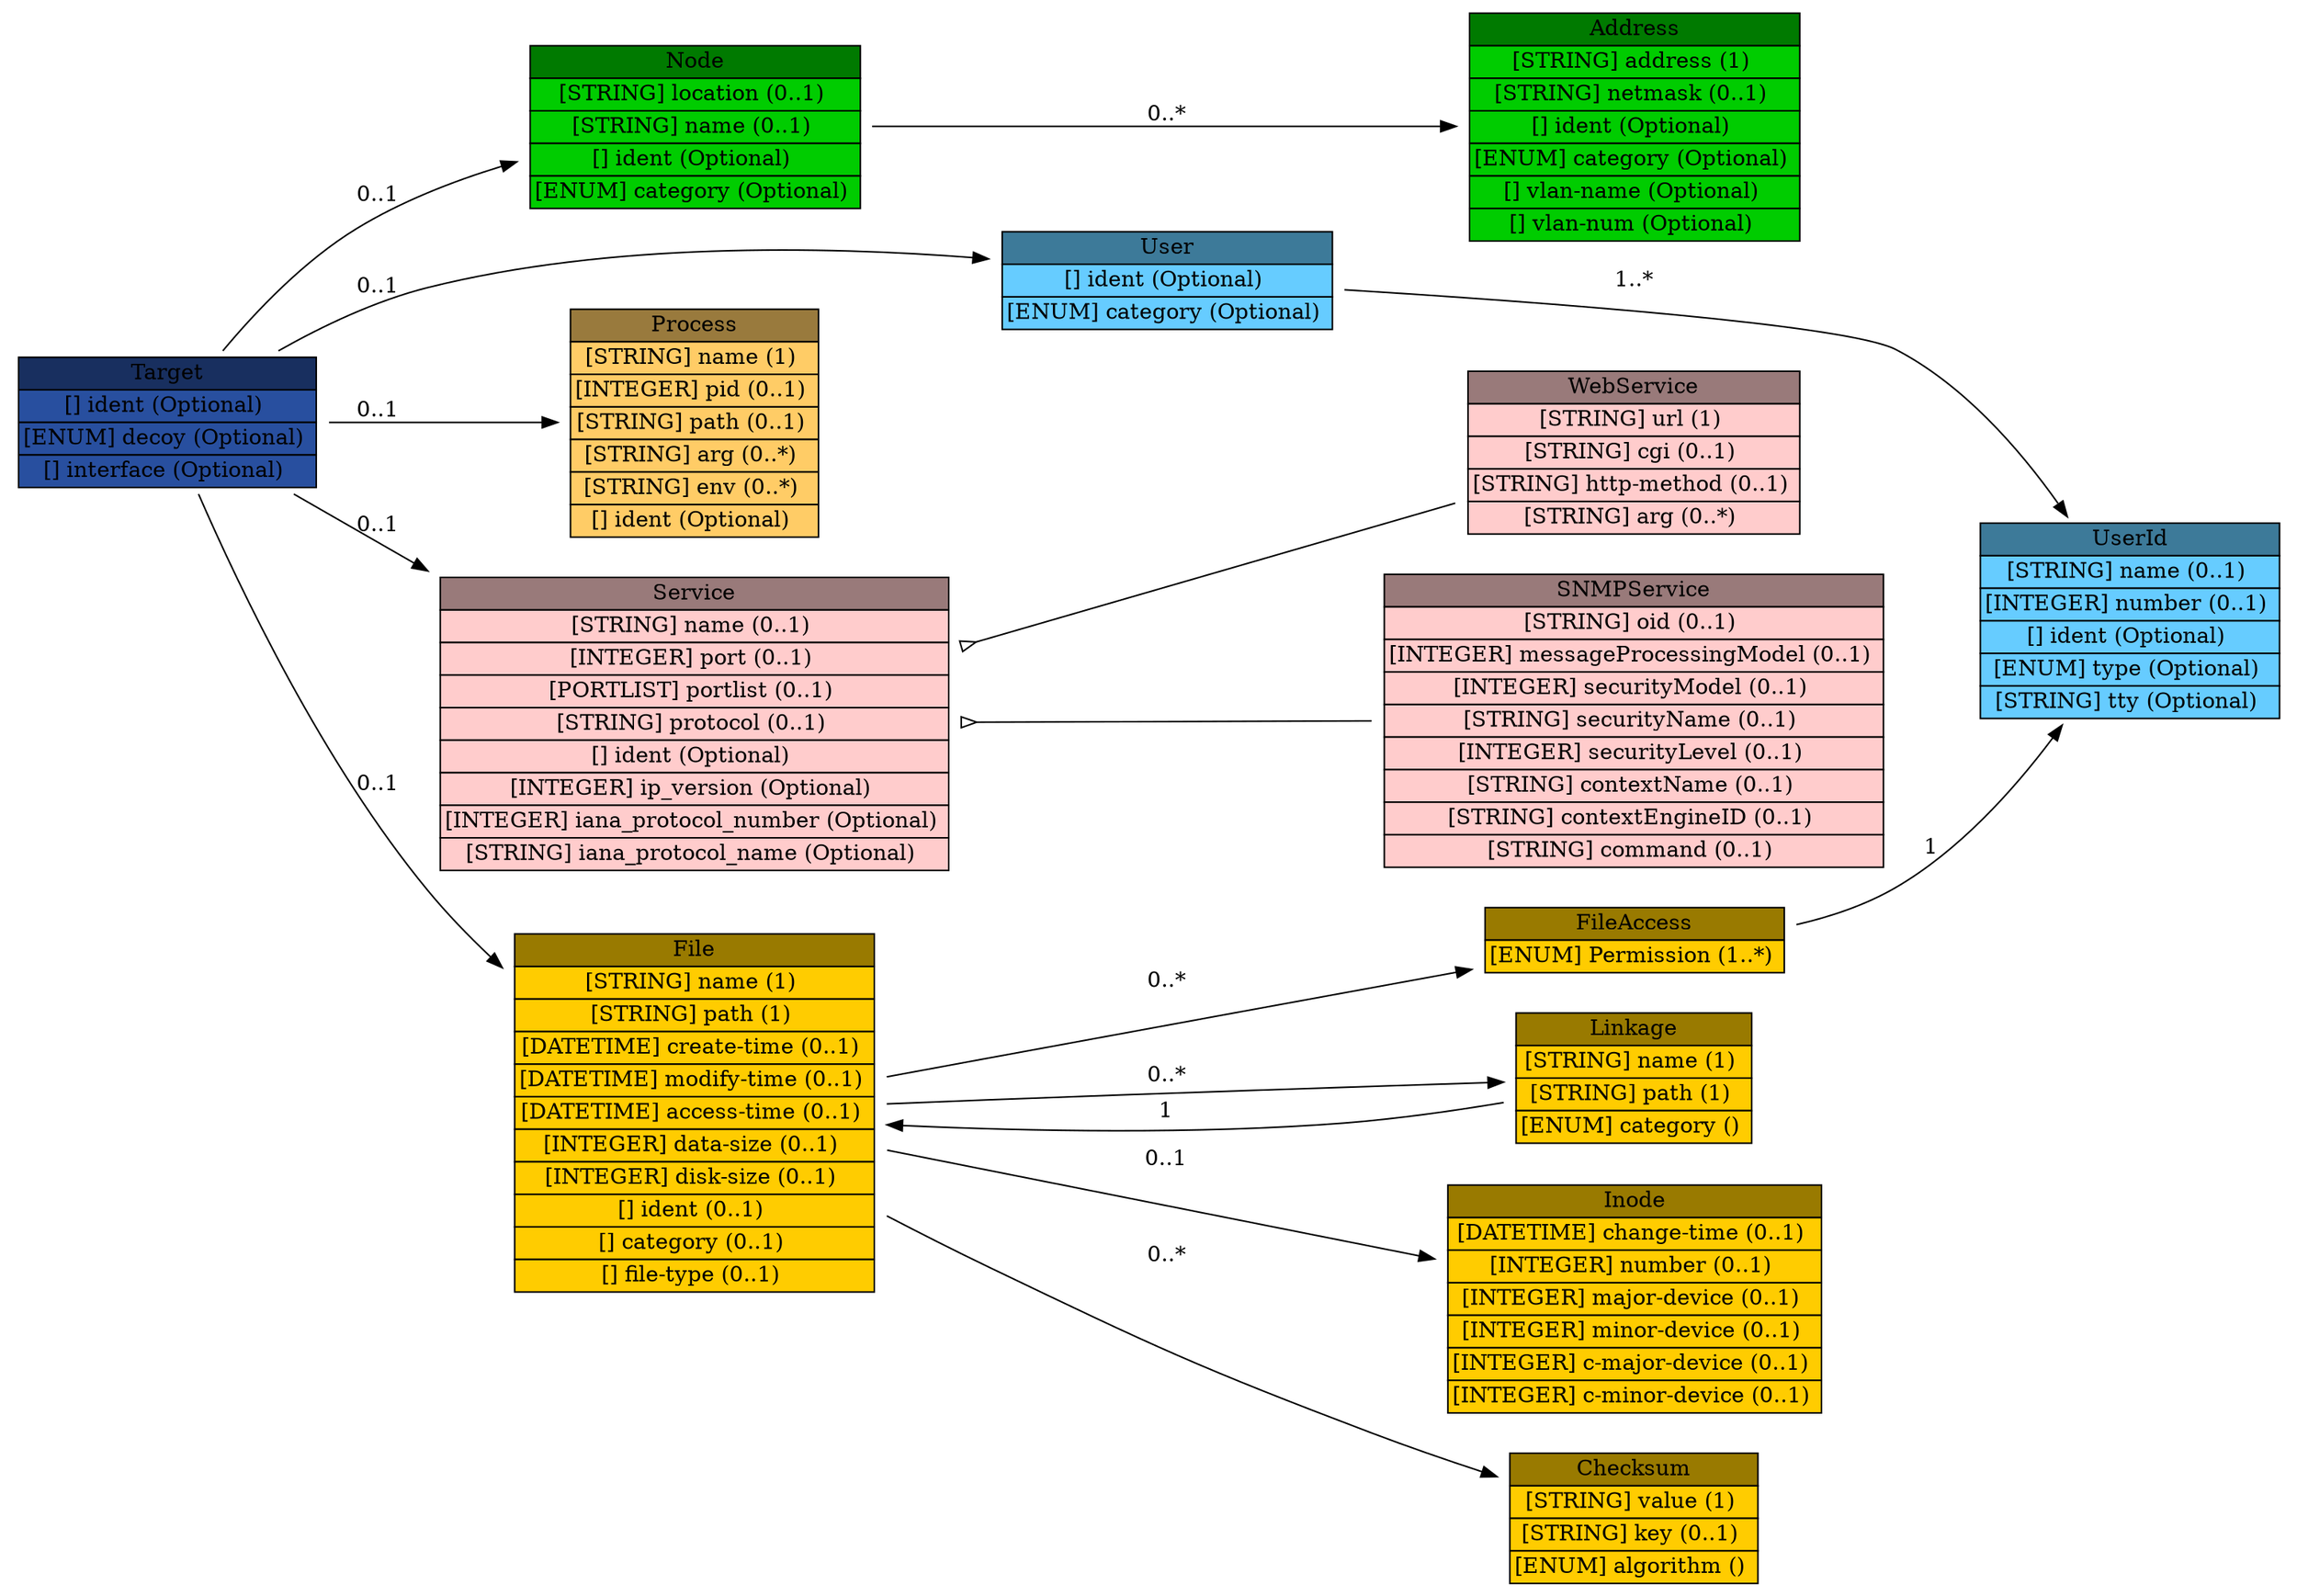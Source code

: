 digraph Target {
	graph [rankdir=LR];
	node [label="\N"];
	graph [bb="0,0,1422,980"];
	Target [label=<<table BORDER="0" CELLBORDER="1" CELLSPACING="0"> <tr > <td BGCOLOR="#182f5f" HREF="#" TITLE="The Target class contains information about the possible target(s) of the event(s) that generated an alert. An event may have more than one target (e.g., in the case of a port sweep). ">Target</td> </tr>" %<tr><td BGCOLOR="#284F9F" HREF="#" TITLE="A unique identifier for this target, see Section 3.2.9.">[] ident (Optional) </td></tr>%<tr><td BGCOLOR="#284F9F" HREF="#" TITLE="An indication of whether the target is, as far as the analyzer can determine, a decoy.  The permitted values for this attribute are shown below.  The default value is &quot;unknown&quot;.  (See also Section 10.)">[ENUM] decoy (Optional) </td></tr>%<tr><td BGCOLOR="#284F9F" HREF="#" TITLE="May be used by a network-based analyzer with multiple interfaces to indicate which interface this target was seen on.">[] interface (Optional) </td></tr>%</table>>, shape=plaintext, pos="99,722", width="2.75", height="1.2361"];
	"Node" [label=<<table BORDER="0" CELLBORDER="1" CELLSPACING="0"> <tr > <td BGCOLOR="#007a00" HREF="#" TITLE="The Node class is used to identify hosts and other network devices (routers, switches, etc.). ">Node</td> </tr>" %<tr><td BGCOLOR="#00CC00" HREF="#" TITLE="The location of the equipment.">[STRING] location (0..1) </td></tr>%<tr><td BGCOLOR="#00CC00" HREF="#" TITLE="The name of the equipment.  This information MUST be provided if no Address information is given.">[STRING] name (0..1) </td></tr>%<tr><td BGCOLOR="#00CC00" HREF="#" TITLE="A unique identifier for the node; see Section 3.2.9.">[] ident (Optional) </td></tr>%<tr><td BGCOLOR="#00CC00" HREF="#" TITLE="The &quot;domain&quot; from which the name information was obtained, if relevant.  The permitted values for this attribute are shown in the table below.  The default value is &quot;unknown&quot;. (See also Section 10 for extensions to the table.)">[ENUM] category (Optional) </td></tr>%</table>>, shape=plaintext, pos="429,906", width="3.0278", height="1.5139"];
	Address [label=<<table BORDER="0" CELLBORDER="1" CELLSPACING="0"> <tr > <td BGCOLOR="#007a00" HREF="#" TITLE="The Address class is used to represent network, hardware, and application addresses. ">Address</td> </tr>" %<tr><td BGCOLOR="#00CC00" HREF="#" TITLE="The address information.  The format of this data is governed by the category attribute.">[STRING] address (1) </td></tr>%<tr><td BGCOLOR="#00CC00" HREF="#" TITLE="The network mask for the address, if appropriate.">[STRING] netmask (0..1) </td></tr>%<tr><td BGCOLOR="#00CC00" HREF="#" TITLE="A unique identifier for the address; see Section 3.2.9.">[] ident (Optional) </td></tr>%<tr><td BGCOLOR="#00CC00" HREF="#" TITLE="The type of address represented.  The permitted values for this attribute are shown below.  The default value is &quot;unknown&quot;.  (See also Section 10.)">[ENUM] category (Optional) </td></tr>%<tr><td BGCOLOR="#00CC00" HREF="#" TITLE="The name of the Virtual LAN to which the address belongs.">[] vlan-name (Optional) </td></tr>%<tr><td BGCOLOR="#00CC00" HREF="#" TITLE="The number of the Virtual LAN to which the address belongs.">[] vlan-num (Optional) </td></tr>%</table>>, shape=plaintext, pos="1013,906", width="3.0278", height="2.0694"];
	User [label=<<table BORDER="0" CELLBORDER="1" CELLSPACING="0"> <tr > <td BGCOLOR="#3d7a99" HREF="#" TITLE="The User class is used to describe users. It is primarily used as a &quot;container&quot; class for the UserId aggregate class, as shown in Figure 16. ">User</td> </tr>" %<tr><td BGCOLOR="#66CCFF" HREF="#" TITLE="A unique identifier for the user; see Section 3.2.9.">[] ident (Optional) </td></tr>%<tr><td BGCOLOR="#66CCFF" HREF="#" TITLE="The type of user represented.  The permitted values for this attribute are shown below.  The default value is &quot;unknown&quot;. (See also Section 10.)">[ENUM] category (Optional) </td></tr>%</table>>, shape=plaintext, pos="724,809", width="3.0278", height="0.95833"];
	UserId [label=<<table BORDER="0" CELLBORDER="1" CELLSPACING="0"> <tr > <td BGCOLOR="#3d7a99" HREF="#" TITLE="The UserId class provides specific information about a user. More than one UserId can be used within the User class to indicate attempts to transition from one user to another, or to provide complete information about a user&#39;s (or process&#39;) privileges. ">UserId</td> </tr>" %<tr><td BGCOLOR="#66CCFF" HREF="#" TITLE="A user or group name.">[STRING] name (0..1) </td></tr>%<tr><td BGCOLOR="#66CCFF" HREF="#" TITLE="A user or group number.">[INTEGER] number (0..1) </td></tr>%<tr><td BGCOLOR="#66CCFF" HREF="#" TITLE="A unique identifier for the user id, see Section 3.2.9.">[] ident (Optional) </td></tr>%<tr><td BGCOLOR="#66CCFF" HREF="#" TITLE="The type of user information represented.  The permitted values for this attribute are shown below.  The default value is &quot;original-user&quot;.  (See also Section 10.)">[ENUM] type (Optional) </td></tr>%<tr><td BGCOLOR="#66CCFF" HREF="#" TITLE="The tty the user is using.">[STRING] tty (Optional) </td></tr>%</table>>, shape=plaintext, pos="1321,689", width="2.7778", height="1.7917"];
	Process [label=<<table BORDER="0" CELLBORDER="1" CELLSPACING="0"> <tr > <td BGCOLOR="#997a3d" HREF="#" TITLE="The Process class is used to describe processes being executed on sources, targets, and analyzers. ">Process</td> </tr>" %<tr><td BGCOLOR="#FFCC66" HREF="#" TITLE="The name of the program being executed. This is a short name; path and argument information are provided elsewhere.">[STRING] name (1) </td></tr>%<tr><td BGCOLOR="#FFCC66" HREF="#" TITLE="The process identifier of the process.">[INTEGER] pid (0..1) </td></tr>%<tr><td BGCOLOR="#FFCC66" HREF="#" TITLE="The full path of the program being executed.">[STRING] path (0..1) </td></tr>%<tr><td BGCOLOR="#FFCC66" HREF="#" TITLE="A command-line argument to the program. Multiple arguments may be specified (they are assumed to have occurred in the same order they are provided) with multiple uses of arg.">[STRING] arg (0..*) </td></tr>%<tr><td BGCOLOR="#FFCC66" HREF="#" TITLE="An environment string associated with the process; generally of the format &quot;VARIABLE=value&quot;.  Multiple environment strings may be specified with multiple uses of env.">[STRING] env (0..*) </td></tr>%<tr><td BGCOLOR="#FFCC66" HREF="#" TITLE="A unique identifier for the process; see Section 3.2.9.">[] ident (Optional) </td></tr>%</table>>, shape=plaintext, pos="429,722", width="2.3611", height="2.0694"];
	Service [label=<<table BORDER="0" CELLBORDER="1" CELLSPACING="0"> <tr > <td BGCOLOR="#997a7a" HREF="#" TITLE="The Service class describes network services on sources and targets. It can identify services by name, port, and protocol. When Service occurs as an aggregate class of Source, it is understood that the service is one from which activity of interest is originating; and that the service is &quot;attached&quot; to the Node, Process, and User information also contained in Source. Likewise, when Service occurs as an aggregate class of Target, it is understood that the service is one to which activity of interest is being directed; and that the service is &quot;attached&quot; to the Node, Process, and User information also contained in Target. If Service occurs in both Source and Target, then information in both locations should be the same. If information is the same in both locations and implementers wish to carry it in only one location, they should specify it as an aggregate of the Target class. ">Service</td> </tr>" %<tr><td BGCOLOR="#FFCCCC" HREF="#" TITLE="The name of the service.  Whenever possible, the name from the IANA list of well-known ports SHOULD be used.">[STRING] name (0..1) </td></tr>%<tr><td BGCOLOR="#FFCCCC" HREF="#" TITLE="The port number being used.">[INTEGER] port (0..1) </td></tr>%<tr><td BGCOLOR="#FFCCCC" HREF="#" TITLE="A list of port numbers being used; see Section 3.2.8 for formatting rules.  If a portlist is given, the iana_protocol_number and iana_protocol_name MUST apply to all the elements of the list.">[PORTLIST] portlist (0..1) </td></tr>%<tr><td BGCOLOR="#FFCCCC" HREF="#" TITLE="Additional information about the protocol being used.  The intent of the protocol field is to carry additional information related to the protocol being used when the &lt;Service&gt; attributes iana_protocol_number or/and iana_protocol_name are filed.">[STRING] protocol (0..1) </td></tr>%<tr><td BGCOLOR="#FFCCCC" HREF="#" TITLE="A unique identifier for the service; see Section 3.2.9.">[] ident (Optional) </td></tr>%<tr><td BGCOLOR="#FFCCCC" HREF="#" TITLE="The IP version number.">[INTEGER] ip_version (Optional) </td></tr>%<tr><td BGCOLOR="#FFCCCC" HREF="#" TITLE="The IANA protocol number.">[INTEGER] iana_protocol_number (Optional) </td></tr>%<tr><td BGCOLOR="#FFCCCC" HREF="#" TITLE="The IANA protocol name.">[STRING] iana_protocol_name (Optional) </td></tr>%</table>>, shape=plaintext, pos="429,536", width="4.6111", height="2.625"];
	WebService [label=<<table BORDER="0" CELLBORDER="1" CELLSPACING="0"> <tr > <td BGCOLOR="#997a7a" HREF="#" TITLE="The WebService class carries additional information related to web traffic. ">WebService</td> </tr>" %<tr><td BGCOLOR="#FFCCCC" HREF="#" TITLE="The URL in the request.">[STRING] url (1) </td></tr>%<tr><td BGCOLOR="#FFCCCC" HREF="#" TITLE="The CGI script in the request, without arguments.">[STRING] cgi (0..1) </td></tr>%<tr><td BGCOLOR="#FFCCCC" HREF="#" TITLE="The HTTP method (PUT, GET) used in the request.">[STRING] http-method (0..1) </td></tr>%<tr><td BGCOLOR="#FFCCCC" HREF="#" TITLE="The arguments to the CGI script.">[STRING] arg (0..*) </td></tr>%</table>>, shape=plaintext, pos="1013,704", width="3.1389", height="1.5139"];
	SNMPService [label=<<table BORDER="0" CELLBORDER="1" CELLSPACING="0"> <tr > <td BGCOLOR="#997a7a" HREF="#" TITLE="The SNMPService class carries additional information related to SNMP traffic. The aggregate classes composing SNMPService must be interpreted as described in RFC 3411 [15] and RFC 3584 [16]. ">SNMPService</td> </tr>" %<tr><td BGCOLOR="#FFCCCC" HREF="#" TITLE="The object identifier in the request.">[STRING] oid (0..1) </td></tr>%<tr><td BGCOLOR="#FFCCCC" HREF="#" TITLE="The SNMP version, typically 0 for SNMPv1, 1 for SNMPv2c, 2 for SNMPv2u and SNMPv2*, and 3 for SNMPv3; see RFC 3411 [15] Section 5 for appropriate values.">[INTEGER] messageProcessingModel (0..1) </td></tr>%<tr><td BGCOLOR="#FFCCCC" HREF="#" TITLE="The identification of the security model in use, typically 0 for any, 1 for SNMPv1, 2 for SNMPv2c, and 3 for USM; see RFC 3411 [15] Section 5 for appropriate values.">[INTEGER] securityModel (0..1) </td></tr>%<tr><td BGCOLOR="#FFCCCC" HREF="#" TITLE="The object&#39;s security name; see RFC 3411 [15] Section 3.2.2.">[STRING] securityName (0..1) </td></tr>%<tr><td BGCOLOR="#FFCCCC" HREF="#" TITLE="The security level of the SNMP request; see RFC 3411 [15] Section 3.4.3.">[INTEGER] securityLevel (0..1) </td></tr>%<tr><td BGCOLOR="#FFCCCC" HREF="#" TITLE="The object&#39;s context name; see RFC 3411 [15] Section 3.3.3.">[STRING] contextName (0..1) </td></tr>%<tr><td BGCOLOR="#FFCCCC" HREF="#" TITLE="The object&#39;s context engine identifier; see RFC 3411 [15] Section 3.3.2.">[STRING] contextEngineID (0..1) </td></tr>%<tr><td BGCOLOR="#FFCCCC" HREF="#" TITLE="The command sent to the SNMP server (GET, SET, etc.).">[STRING] command (0..1) </td></tr>%</table>>, shape=plaintext, pos="1013,538", width="4.4444", height="2.625"];
	File [label=<<table BORDER="0" CELLBORDER="1" CELLSPACING="0"> <tr > <td BGCOLOR="#997a00" HREF="#" TITLE="The File class provides specific information about a file or other file-like object that has been created, deleted, or modified on the target. The description can provide either the file settings prior to the event or the file settings at the time of the event, as specified using the &quot;category&quot; attribute. ">File</td> </tr>" %<tr><td BGCOLOR="#FFCC00" HREF="#" TITLE="The name of the file to which the alert applies, not including the path to the file.">[STRING] name (1) </td></tr>%<tr><td BGCOLOR="#FFCC00" HREF="#" TITLE="The full path to the file, including the name.  The path name should be represented in as &quot;universal&quot; a manner as possible, to facilitate processing of the alert.">[STRING] path (1) </td></tr>%<tr><td BGCOLOR="#FFCC00" HREF="#" TITLE="Time the file was created.  Note that this is *not* the Unix &quot;st_ctime&quot; file attribute (which is not file creation time).  The Unix &quot;st_ctime&quot; attribute is contained in the &quot;Inode&quot; class.">[DATETIME] create-time (0..1) </td></tr>%<tr><td BGCOLOR="#FFCC00" HREF="#" TITLE="Time the file was last modified.">[DATETIME] modify-time (0..1) </td></tr>%<tr><td BGCOLOR="#FFCC00" HREF="#" TITLE="Time the file was last accessed.">[DATETIME] access-time (0..1) </td></tr>%<tr><td BGCOLOR="#FFCC00" HREF="#" TITLE="The size of the data, in bytes.  Typically what is meant when referring to file size.  On Unix UFS file systems, this value corresponds to stat.st_size.  On Windows NTFS, this value corresponds to Valid Data Length (VDL).">[INTEGER] data-size (0..1) </td></tr>%<tr><td BGCOLOR="#FFCC00" HREF="#" TITLE="The physical space on disk consumed by the file, in bytes.  On Unix UFS file systems, this value corresponds to 512 * stat.st_blocks.  On Windows NTFS, this value corresponds to End of File (EOF).">[INTEGER] disk-size (0..1) </td></tr>%<tr><td BGCOLOR="#FFCC00" HREF="#" TITLE="A unique identifier for this file; see Section 3.2.9.">[] ident (0..1) </td></tr>%<tr><td BGCOLOR="#FFCC00" HREF="#" TITLE="The type of file system the file resides on.  This attribute governs how path names and other attributes are interpreted.">[] category (0..1) </td></tr>%<tr><td BGCOLOR="#FFCC00" HREF="#" TITLE="The type of file, as a mime-type.">[] file-type (0..1) </td></tr>%</table>>, shape=plaintext, pos="429,300", width="3.3333", height="3.1806"];
	FileAccess [label=<<table BORDER="0" CELLBORDER="1" CELLSPACING="0"> <tr > <td BGCOLOR="#997a00" HREF="#" TITLE="The FileAccess class represents the access permissions on a file. The representation is intended to be useful across operating systems. ">FileAccess</td> </tr>" %<tr><td BGCOLOR="#FFCC00" HREF="#" TITLE="Level of access allowed.  The permitted values are shown below.  There is no default value.  (See also Section 10.)">[ENUM] Permission (1..*) </td></tr>%</table>>, shape=plaintext, pos="1013,402", width="2.75", height="0.68056"];
	Linkage [label=<<table BORDER="0" CELLBORDER="1" CELLSPACING="0"> <tr > <td BGCOLOR="#997a00" HREF="#" TITLE="The Linkage class represents file system connections between the file described in the &lt;File&gt; element and other objects in the file system. For example, if the &lt;File&gt; element is a symbolic link or shortcut, then the &lt;Linkage&gt; element should contain the name of the object the link points to. Further information can be provided about the object in the &lt;Linkage&gt; element with another &lt;File&gt; element, if appropriate. ">Linkage</td> </tr>" %<tr><td BGCOLOR="#FFCC00" HREF="#" TITLE="The name of the file system object, not including the path.">[STRING] name (1) </td></tr>%<tr><td BGCOLOR="#FFCC00" HREF="#" TITLE="The full path to the file system object, including the name.  The path name should be represented in as &quot;universal&quot; a manner as possible, to facilitate processing of the alert.">[STRING] path (1) </td></tr>%<tr><td BGCOLOR="#FFCC00" HREF="#" TITLE="Section 10.)">[ENUM] category () </td></tr>%</table>>, shape=plaintext, pos="1013,316", width="2.2222", height="1.2361"];
	Inode [label=<<table BORDER="0" CELLBORDER="1" CELLSPACING="0"> <tr > <td BGCOLOR="#997a00" HREF="#" TITLE="The Inode class is used to represent the additional information contained in a Unix file system i-node. ">Inode</td> </tr>" %<tr><td BGCOLOR="#FFCC00" HREF="#" TITLE="The time of the last inode change, given by the st_ctime element of &quot;struct stat&quot;.">[DATETIME] change-time (0..1) </td></tr>%<tr><td BGCOLOR="#FFCC00" HREF="#" TITLE="The inode number.">[INTEGER] number (0..1) </td></tr>%<tr><td BGCOLOR="#FFCC00" HREF="#" TITLE="The major device number of the device the file resides on.">[INTEGER] major-device (0..1) </td></tr>%<tr><td BGCOLOR="#FFCC00" HREF="#" TITLE="The minor device number of the device the file resides on.">[INTEGER] minor-device (0..1) </td></tr>%<tr><td BGCOLOR="#FFCC00" HREF="#" TITLE="The major device of the file itself, if it is a character special device.">[INTEGER] c-major-device (0..1) </td></tr>%<tr><td BGCOLOR="#FFCC00" HREF="#" TITLE="The minor device of the file itself, if it is a character special device.">[INTEGER] c-minor-device (0..1) </td></tr>%</table>>, shape=plaintext, pos="1013,180", width="3.4444", height="2.0694"];
	Checksum [label=<<table BORDER="0" CELLBORDER="1" CELLSPACING="0"> <tr > <td BGCOLOR="#997a00" HREF="#" TITLE="The Checksum class represents checksum information associated with the file. This checksum information can be provided by file integrity checkers, among others. ">Checksum</td> </tr>" %<tr><td BGCOLOR="#FFCC00" HREF="#" TITLE="The value of the checksum.">[STRING] value (1) </td></tr>%<tr><td BGCOLOR="#FFCC00" HREF="#" TITLE="The key to the checksum, if appropriate.">[STRING] key (0..1) </td></tr>%<tr><td BGCOLOR="#FFCC00" HREF="#" TITLE="default value.  (See also Section 10.)">[ENUM] algorithm () </td></tr>%</table>>, shape=plaintext, pos="1013,44", width="2.3056", height="1.2361"];
	"Node" -> Address [label="0..*", pos="e,903.02,906 538.5,906 639.35,906 788.66,906 892.77,906", lp="724,914.5"];
	Target -> "Node" [label="0..1", pos="e,319.31,886.43 131.1,766.13 152.43,792.53 182.6,824.77 216,845 244.32,862.16 277.69,874.68 309.5,883.73", lp="230,867.5"];
	User -> UserId [label="1..*", pos="e,1220.4,748.95 833.72,803.71 946.03,797.41 1112.5,785.37 1174,767 1186.4,763.31 1198.9,758.53 1211.1,753.16", lp="1013,810.5"];
	Target -> User [label="0..1", pos="e,614.44,822.01 168.02,766.08 196.05,781.55 229.46,797.04 262,805 375.7,832.8 509.9,830.21 604.28,822.84", lp="230,807.5"];
	Target -> Process [label="0..1", pos="e,343.47,722 198.01,722 240.9,722 290.9,722 333.4,722", lp="230,730.5"];
	Service -> WebService [dir=back, arrowtail=invempty, pos="s,595.57,583.92 605.35,586.73 700.96,614.24 816.31,647.42 899.87,671.46"];
	Service -> SNMPService [dir=back, arrowtail=invempty, pos="s,595.57,536.57 606.04,536.61 684.39,536.87 775.88,537.19 852.25,537.45"];
	Target -> Service [label="0..1", pos="e,262.34,629.93 177.21,677.92 200.32,664.89 226.62,650.07 253.29,635.04", lp="230,660.5"];
	FileAccess -> UserId [label=1, pos="e,1301,624.83 1112.9,409.01 1134.5,414.06 1156.2,422.16 1174,435 1235.3,479.14 1274.9,557.34 1297.4,615.34", lp="1197,464.5"];
	File -> FileAccess [label="0..*", pos="e,913.24,384.58 549.3,321.01 653.35,339.18 802.52,365.24 903.33,382.85", lp="724,378.5"];
	Linkage -> File [label=1, pos="e,549.24,288.46 932.72,299.63 901.98,294.13 866.5,288.7 834,286 742.39,278.38 638.79,282.18 559.31,287.74", lp="724,294.5"];
	File -> Linkage [label="0..*", pos="e,932.66,313.8 549.3,303.3 660.18,306.33 822.31,310.78 922.55,313.52", lp="724,319.5"];
	File -> Inode [label="0..1", pos="e,888.94,204.94 549.39,274.49 570.9,269.96 593.11,265.32 614,261 702.28,242.73 801.64,222.56 879.12,206.92", lp="724,269.5"];
	File -> Checksum [label="0..*", pos="e,929.85,70.035 549.32,229.67 570.64,217.99 592.8,206.32 614,196 717,145.84 744.62,136.94 852,97 873.96,88.831 897.84,80.617 920.31\
,73.175", lp="724,204.5"];
	Target -> File [label="0..1", pos="e,308.86,386.25 117.43,677.83 143.7,618.13 196.14,510.27 262,433 273.77,419.2 287.14,405.81 301.07,393.19", lp="230,499.5"];
}

